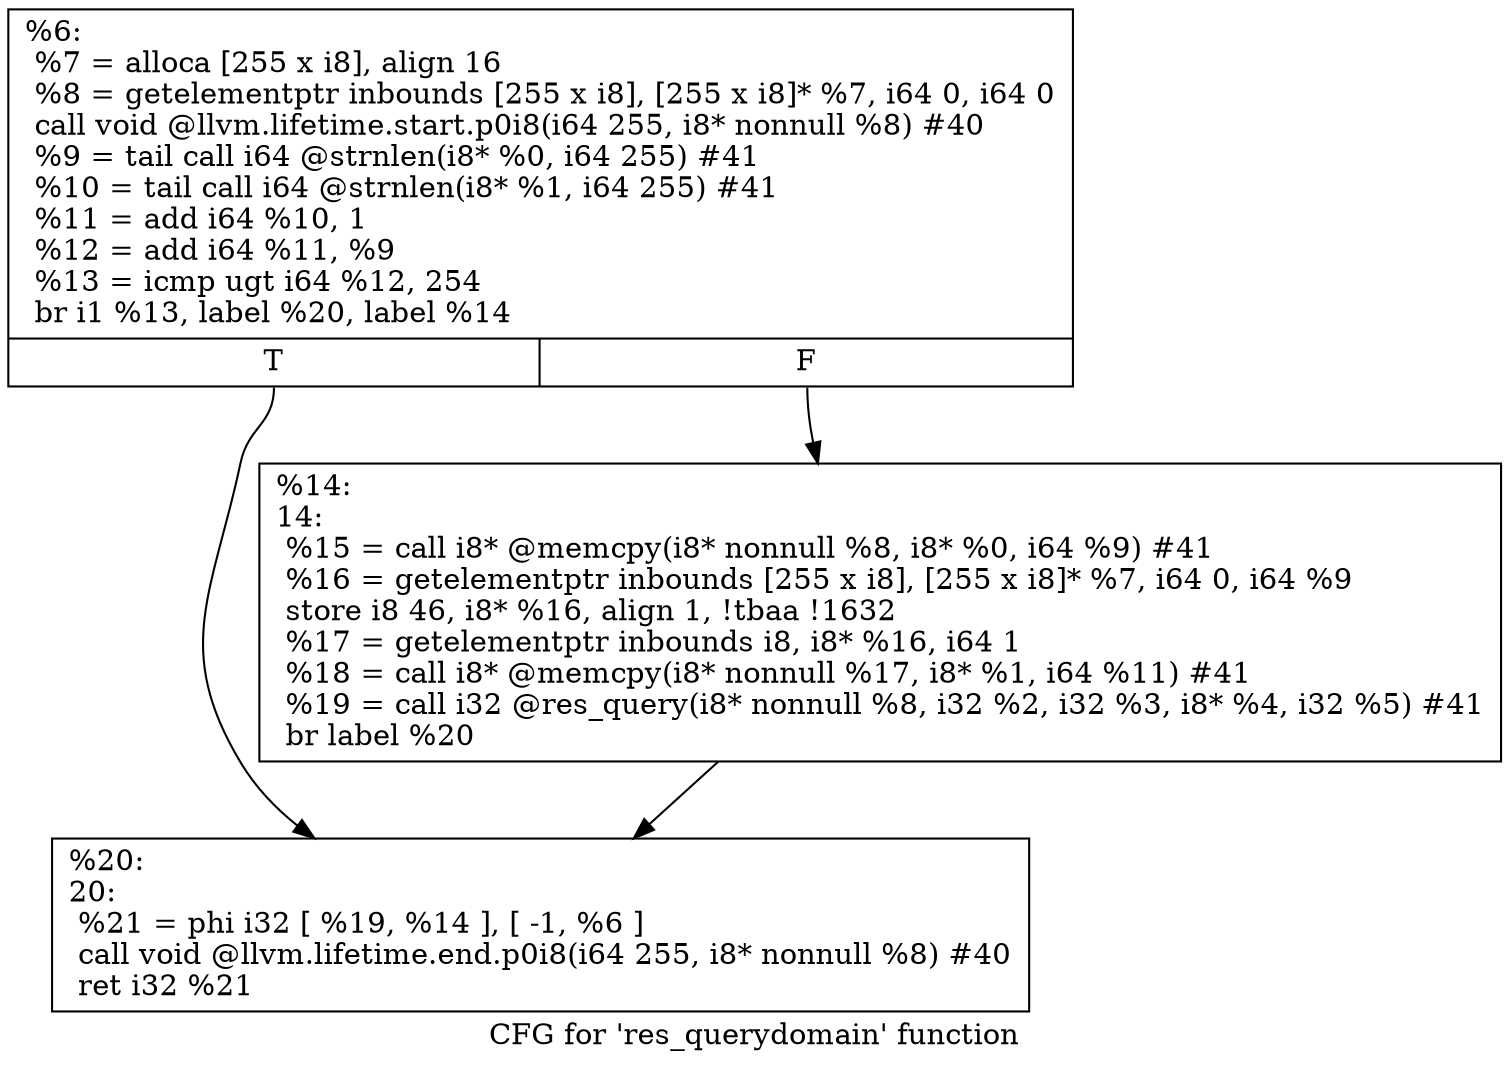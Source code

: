 digraph "CFG for 'res_querydomain' function" {
	label="CFG for 'res_querydomain' function";

	Node0x1e78a10 [shape=record,label="{%6:\l  %7 = alloca [255 x i8], align 16\l  %8 = getelementptr inbounds [255 x i8], [255 x i8]* %7, i64 0, i64 0\l  call void @llvm.lifetime.start.p0i8(i64 255, i8* nonnull %8) #40\l  %9 = tail call i64 @strnlen(i8* %0, i64 255) #41\l  %10 = tail call i64 @strnlen(i8* %1, i64 255) #41\l  %11 = add i64 %10, 1\l  %12 = add i64 %11, %9\l  %13 = icmp ugt i64 %12, 254\l  br i1 %13, label %20, label %14\l|{<s0>T|<s1>F}}"];
	Node0x1e78a10:s0 -> Node0x1e78bb0;
	Node0x1e78a10:s1 -> Node0x1e78b60;
	Node0x1e78b60 [shape=record,label="{%14:\l14:                                               \l  %15 = call i8* @memcpy(i8* nonnull %8, i8* %0, i64 %9) #41\l  %16 = getelementptr inbounds [255 x i8], [255 x i8]* %7, i64 0, i64 %9\l  store i8 46, i8* %16, align 1, !tbaa !1632\l  %17 = getelementptr inbounds i8, i8* %16, i64 1\l  %18 = call i8* @memcpy(i8* nonnull %17, i8* %1, i64 %11) #41\l  %19 = call i32 @res_query(i8* nonnull %8, i32 %2, i32 %3, i8* %4, i32 %5) #41\l  br label %20\l}"];
	Node0x1e78b60 -> Node0x1e78bb0;
	Node0x1e78bb0 [shape=record,label="{%20:\l20:                                               \l  %21 = phi i32 [ %19, %14 ], [ -1, %6 ]\l  call void @llvm.lifetime.end.p0i8(i64 255, i8* nonnull %8) #40\l  ret i32 %21\l}"];
}
